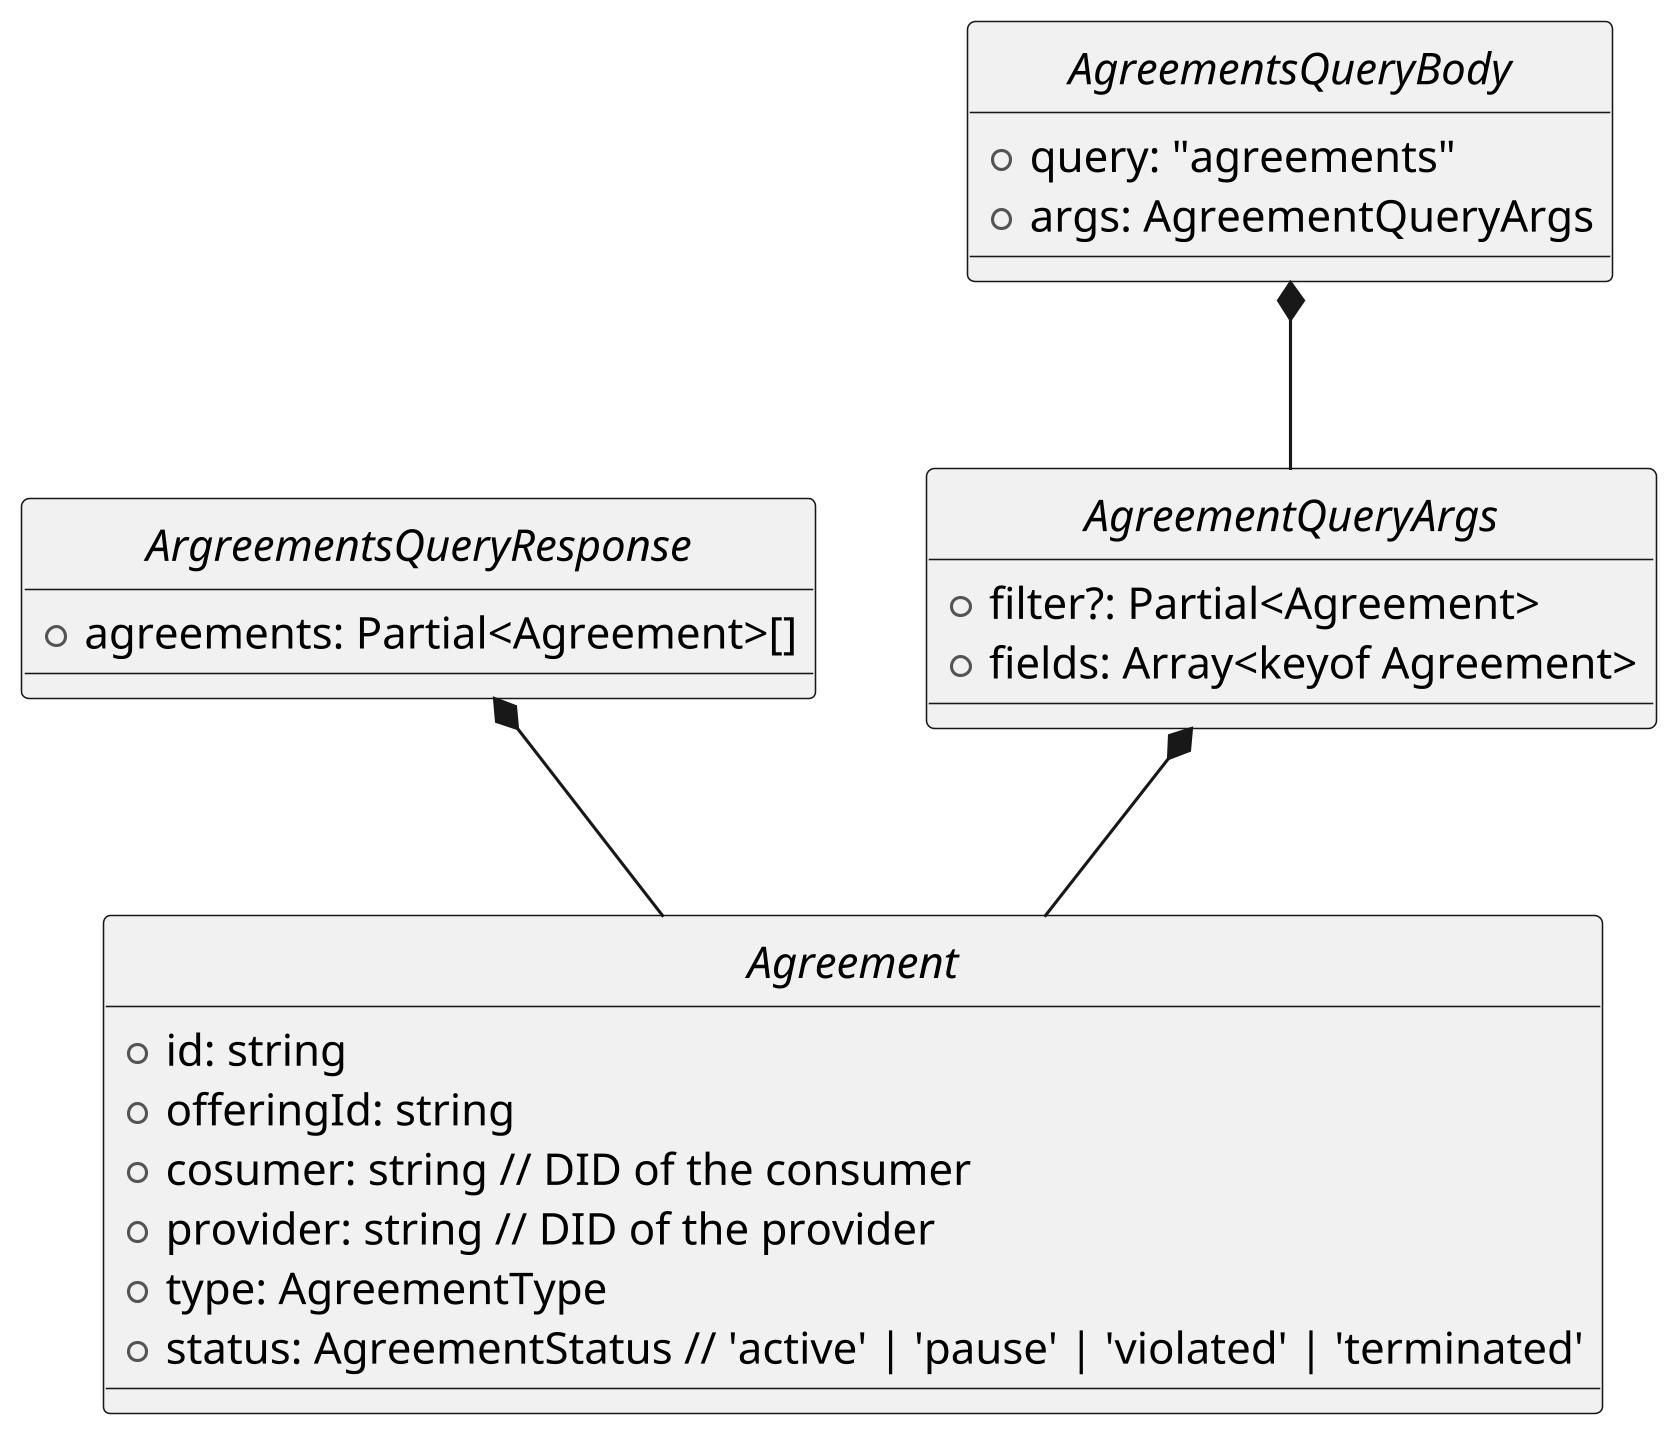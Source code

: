 @startuml agreements-classes
skinparam Shadowing false
skinparam DefaultFontName Bitstream Vera Sans
skinparam DefaultMonospacedFontName Bitstream Vera Sans Mono
skinparam SequenceMessageAlign direction
skinparam MaxMessageSize 250
skinparam Style strictuml
skinparam Monochrome true
skinparam Dpi 300

hide footbox

interface AgreementQueryArgs {
    +filter?: Partial<Agreement>
    +fields: Array<keyof Agreement>
}
interface AgreementsQueryBody {
    +query: "agreements"
    +args: AgreementQueryArgs
}
interface ArgreementsQueryResponse {
    +agreements: Partial<Agreement>[]
}
interface Agreement {
    +id: string
    +offeringId: string
    +cosumer: string // DID of the consumer
    +provider: string // DID of the provider
    +type: AgreementType
    +status: AgreementStatus // 'active' | 'pause' | 'violated' | 'terminated'
}
AgreementQueryArgs *-- Agreement
AgreementsQueryBody *-- AgreementQueryArgs
ArgreementsQueryResponse *-- Agreement
@enduml